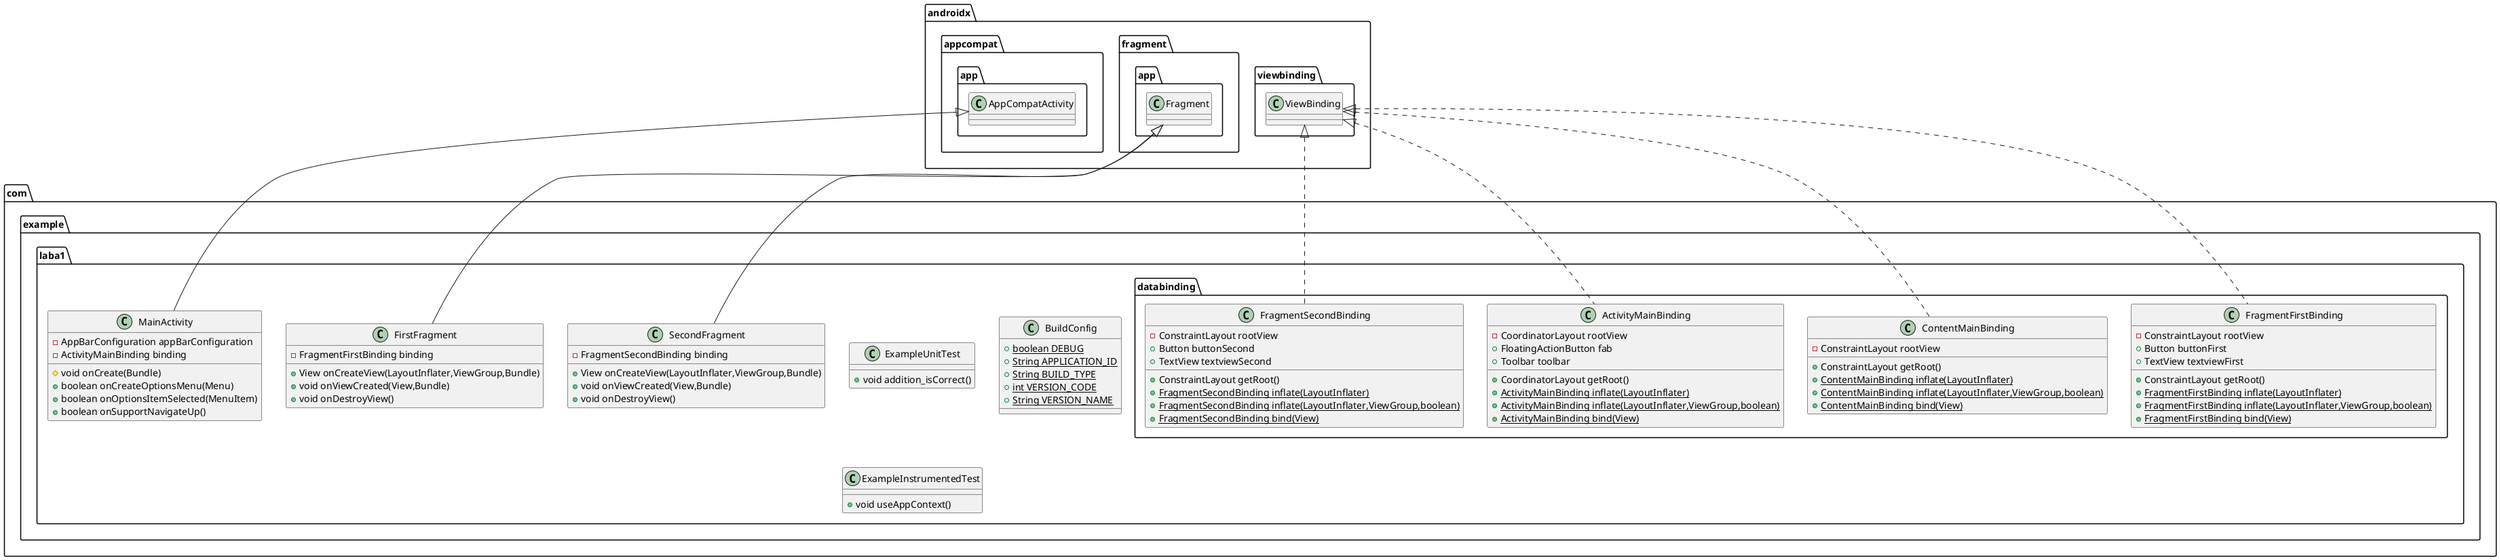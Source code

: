 @startuml
class com.example.laba1.ExampleUnitTest {
+ void addition_isCorrect()
}
class com.example.laba1.SecondFragment {
- FragmentSecondBinding binding
+ View onCreateView(LayoutInflater,ViewGroup,Bundle)
+ void onViewCreated(View,Bundle)
+ void onDestroyView()
}
class com.example.laba1.databinding.FragmentFirstBinding {
- ConstraintLayout rootView
+ Button buttonFirst
+ TextView textviewFirst
+ ConstraintLayout getRoot()
+ {static} FragmentFirstBinding inflate(LayoutInflater)
+ {static} FragmentFirstBinding inflate(LayoutInflater,ViewGroup,boolean)
+ {static} FragmentFirstBinding bind(View)
}
class com.example.laba1.BuildConfig {
+ {static} boolean DEBUG
+ {static} String APPLICATION_ID
+ {static} String BUILD_TYPE
+ {static} int VERSION_CODE
+ {static} String VERSION_NAME
}
class com.example.laba1.FirstFragment {
- FragmentFirstBinding binding
+ View onCreateView(LayoutInflater,ViewGroup,Bundle)
+ void onViewCreated(View,Bundle)
+ void onDestroyView()
}
class com.example.laba1.databinding.ContentMainBinding {
- ConstraintLayout rootView
+ ConstraintLayout getRoot()
+ {static} ContentMainBinding inflate(LayoutInflater)
+ {static} ContentMainBinding inflate(LayoutInflater,ViewGroup,boolean)
+ {static} ContentMainBinding bind(View)
}
class com.example.laba1.databinding.ActivityMainBinding {
- CoordinatorLayout rootView
+ FloatingActionButton fab
+ Toolbar toolbar
+ CoordinatorLayout getRoot()
+ {static} ActivityMainBinding inflate(LayoutInflater)
+ {static} ActivityMainBinding inflate(LayoutInflater,ViewGroup,boolean)
+ {static} ActivityMainBinding bind(View)
}
class com.example.laba1.MainActivity {
- AppBarConfiguration appBarConfiguration
- ActivityMainBinding binding
# void onCreate(Bundle)
+ boolean onCreateOptionsMenu(Menu)
+ boolean onOptionsItemSelected(MenuItem)
+ boolean onSupportNavigateUp()
}
class com.example.laba1.databinding.FragmentSecondBinding {
- ConstraintLayout rootView
+ Button buttonSecond
+ TextView textviewSecond
+ ConstraintLayout getRoot()
+ {static} FragmentSecondBinding inflate(LayoutInflater)
+ {static} FragmentSecondBinding inflate(LayoutInflater,ViewGroup,boolean)
+ {static} FragmentSecondBinding bind(View)
}
class com.example.laba1.ExampleInstrumentedTest {
+ void useAppContext()
}


androidx.fragment.app.Fragment <|-- com.example.laba1.SecondFragment
androidx.viewbinding.ViewBinding <|.. com.example.laba1.databinding.FragmentFirstBinding
androidx.fragment.app.Fragment <|-- com.example.laba1.FirstFragment
androidx.viewbinding.ViewBinding <|.. com.example.laba1.databinding.ContentMainBinding
androidx.viewbinding.ViewBinding <|.. com.example.laba1.databinding.ActivityMainBinding
androidx.appcompat.app.AppCompatActivity <|-- com.example.laba1.MainActivity
androidx.viewbinding.ViewBinding <|.. com.example.laba1.databinding.FragmentSecondBinding
@enduml